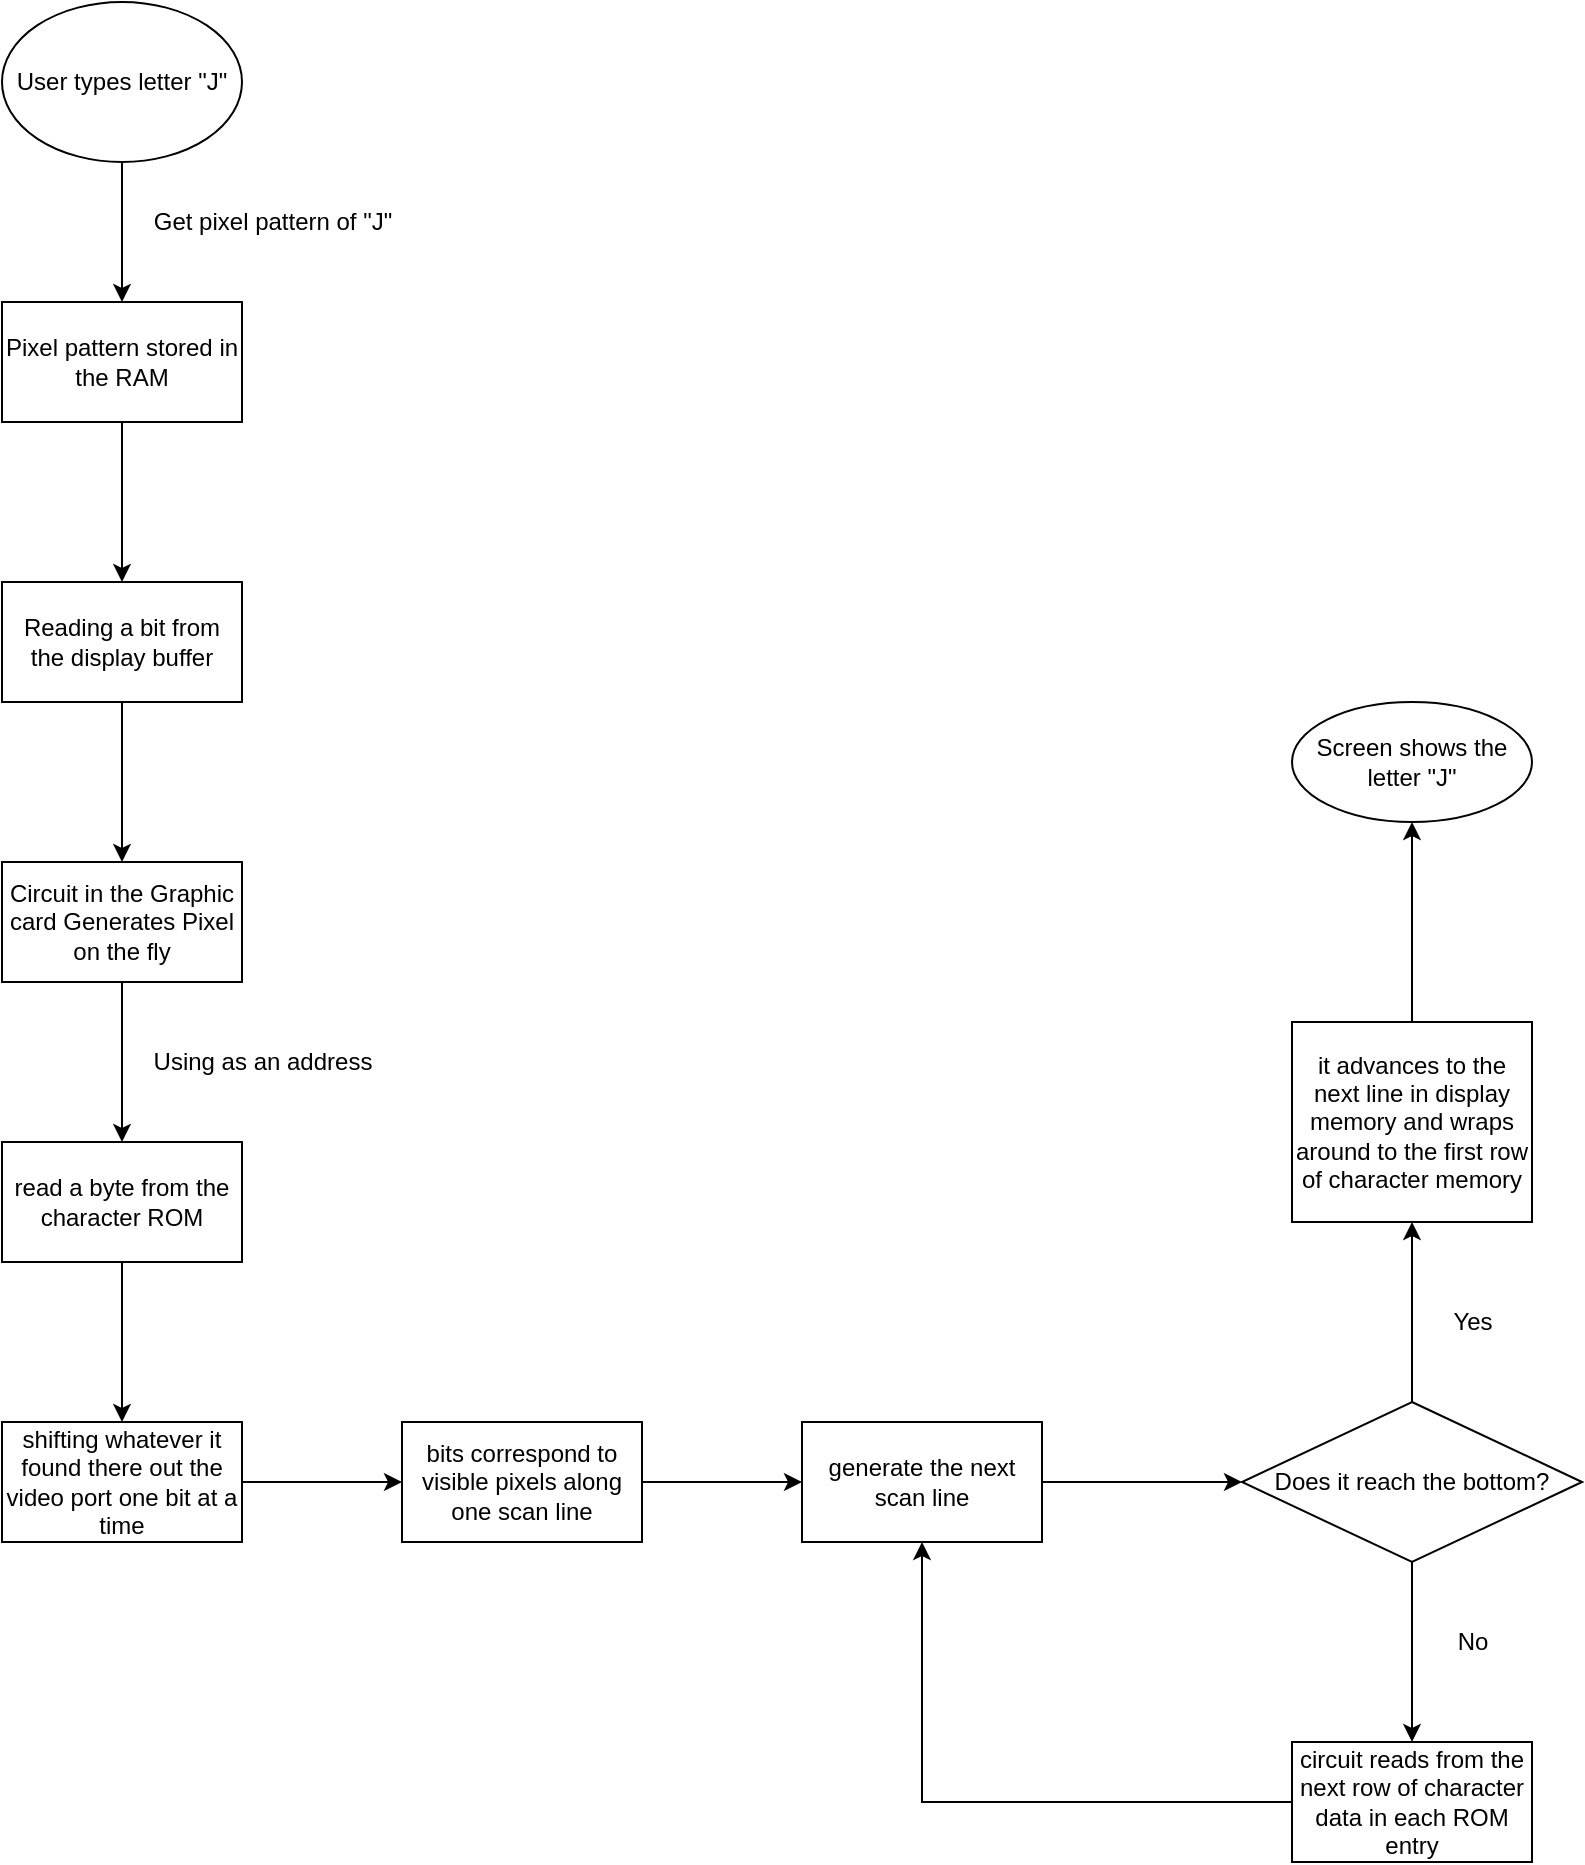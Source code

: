 <mxfile version="15.8.2" type="github">
  <diagram id="-QTi2SNFgNy57zV5H8LS" name="Page-1">
    <mxGraphModel dx="2199" dy="977" grid="1" gridSize="10" guides="1" tooltips="1" connect="1" arrows="1" fold="1" page="1" pageScale="1" pageWidth="827" pageHeight="1169" math="0" shadow="0">
      <root>
        <mxCell id="0" />
        <mxCell id="1" parent="0" />
        <mxCell id="wwAJJHtNGIa45hp7eqK--3" value="" style="edgeStyle=orthogonalEdgeStyle;rounded=0;orthogonalLoop=1;jettySize=auto;html=1;" edge="1" parent="1" source="wwAJJHtNGIa45hp7eqK--1" target="wwAJJHtNGIa45hp7eqK--2">
          <mxGeometry relative="1" as="geometry" />
        </mxCell>
        <mxCell id="wwAJJHtNGIa45hp7eqK--1" value="User types letter &quot;J&quot;" style="ellipse;whiteSpace=wrap;html=1;" vertex="1" parent="1">
          <mxGeometry x="130" y="20" width="120" height="80" as="geometry" />
        </mxCell>
        <mxCell id="wwAJJHtNGIa45hp7eqK--7" value="" style="edgeStyle=orthogonalEdgeStyle;rounded=0;orthogonalLoop=1;jettySize=auto;html=1;" edge="1" parent="1" source="wwAJJHtNGIa45hp7eqK--2" target="wwAJJHtNGIa45hp7eqK--6">
          <mxGeometry relative="1" as="geometry" />
        </mxCell>
        <mxCell id="wwAJJHtNGIa45hp7eqK--2" value="Pixel pattern stored in the RAM" style="whiteSpace=wrap;html=1;" vertex="1" parent="1">
          <mxGeometry x="130" y="170" width="120" height="60" as="geometry" />
        </mxCell>
        <mxCell id="wwAJJHtNGIa45hp7eqK--4" value="Get pixel pattern of &quot;J&quot;" style="text;html=1;align=center;verticalAlign=middle;resizable=0;points=[];autosize=1;strokeColor=none;fillColor=none;" vertex="1" parent="1">
          <mxGeometry x="200" y="120" width="130" height="20" as="geometry" />
        </mxCell>
        <mxCell id="wwAJJHtNGIa45hp7eqK--9" value="" style="edgeStyle=orthogonalEdgeStyle;rounded=0;orthogonalLoop=1;jettySize=auto;html=1;" edge="1" parent="1" source="wwAJJHtNGIa45hp7eqK--6" target="wwAJJHtNGIa45hp7eqK--8">
          <mxGeometry relative="1" as="geometry" />
        </mxCell>
        <mxCell id="wwAJJHtNGIa45hp7eqK--6" value="Reading a bit from the display buffer" style="whiteSpace=wrap;html=1;" vertex="1" parent="1">
          <mxGeometry x="130" y="310" width="120" height="60" as="geometry" />
        </mxCell>
        <mxCell id="wwAJJHtNGIa45hp7eqK--13" value="" style="edgeStyle=orthogonalEdgeStyle;rounded=0;orthogonalLoop=1;jettySize=auto;html=1;" edge="1" parent="1" source="wwAJJHtNGIa45hp7eqK--8" target="wwAJJHtNGIa45hp7eqK--12">
          <mxGeometry relative="1" as="geometry" />
        </mxCell>
        <mxCell id="wwAJJHtNGIa45hp7eqK--8" value="&lt;span&gt;Circuit in the Graphic card Generates Pixel on the fly&lt;/span&gt;" style="whiteSpace=wrap;html=1;" vertex="1" parent="1">
          <mxGeometry x="130" y="450" width="120" height="60" as="geometry" />
        </mxCell>
        <mxCell id="wwAJJHtNGIa45hp7eqK--11" value="Using as an address" style="text;html=1;align=center;verticalAlign=middle;resizable=0;points=[];autosize=1;strokeColor=none;fillColor=none;" vertex="1" parent="1">
          <mxGeometry x="200" y="540" width="120" height="20" as="geometry" />
        </mxCell>
        <mxCell id="wwAJJHtNGIa45hp7eqK--15" value="" style="edgeStyle=orthogonalEdgeStyle;rounded=0;orthogonalLoop=1;jettySize=auto;html=1;" edge="1" parent="1" source="wwAJJHtNGIa45hp7eqK--12" target="wwAJJHtNGIa45hp7eqK--14">
          <mxGeometry relative="1" as="geometry" />
        </mxCell>
        <mxCell id="wwAJJHtNGIa45hp7eqK--12" value="read a byte from the character ROM" style="whiteSpace=wrap;html=1;" vertex="1" parent="1">
          <mxGeometry x="130" y="590" width="120" height="60" as="geometry" />
        </mxCell>
        <mxCell id="wwAJJHtNGIa45hp7eqK--17" value="" style="edgeStyle=orthogonalEdgeStyle;rounded=0;orthogonalLoop=1;jettySize=auto;html=1;" edge="1" parent="1" source="wwAJJHtNGIa45hp7eqK--14" target="wwAJJHtNGIa45hp7eqK--16">
          <mxGeometry relative="1" as="geometry" />
        </mxCell>
        <mxCell id="wwAJJHtNGIa45hp7eqK--14" value="shifting whatever it found there out the video port one bit at a time" style="whiteSpace=wrap;html=1;" vertex="1" parent="1">
          <mxGeometry x="130" y="730" width="120" height="60" as="geometry" />
        </mxCell>
        <mxCell id="wwAJJHtNGIa45hp7eqK--26" value="" style="edgeStyle=orthogonalEdgeStyle;rounded=0;orthogonalLoop=1;jettySize=auto;html=1;" edge="1" parent="1" source="wwAJJHtNGIa45hp7eqK--16" target="wwAJJHtNGIa45hp7eqK--25">
          <mxGeometry relative="1" as="geometry" />
        </mxCell>
        <mxCell id="wwAJJHtNGIa45hp7eqK--16" value="bits correspond to visible pixels along one scan line" style="whiteSpace=wrap;html=1;" vertex="1" parent="1">
          <mxGeometry x="330" y="730" width="120" height="60" as="geometry" />
        </mxCell>
        <mxCell id="wwAJJHtNGIa45hp7eqK--28" value="" style="edgeStyle=orthogonalEdgeStyle;rounded=0;orthogonalLoop=1;jettySize=auto;html=1;" edge="1" parent="1" source="wwAJJHtNGIa45hp7eqK--25" target="wwAJJHtNGIa45hp7eqK--27">
          <mxGeometry relative="1" as="geometry" />
        </mxCell>
        <mxCell id="wwAJJHtNGIa45hp7eqK--25" value="generate the next scan line" style="whiteSpace=wrap;html=1;" vertex="1" parent="1">
          <mxGeometry x="530" y="730" width="120" height="60" as="geometry" />
        </mxCell>
        <mxCell id="wwAJJHtNGIa45hp7eqK--31" value="" style="edgeStyle=orthogonalEdgeStyle;rounded=0;orthogonalLoop=1;jettySize=auto;html=1;" edge="1" parent="1" source="wwAJJHtNGIa45hp7eqK--27" target="wwAJJHtNGIa45hp7eqK--30">
          <mxGeometry relative="1" as="geometry" />
        </mxCell>
        <mxCell id="wwAJJHtNGIa45hp7eqK--35" value="" style="edgeStyle=orthogonalEdgeStyle;rounded=0;orthogonalLoop=1;jettySize=auto;html=1;" edge="1" parent="1" source="wwAJJHtNGIa45hp7eqK--27" target="wwAJJHtNGIa45hp7eqK--34">
          <mxGeometry relative="1" as="geometry" />
        </mxCell>
        <mxCell id="wwAJJHtNGIa45hp7eqK--27" value="Does it reach the bottom?" style="rhombus;whiteSpace=wrap;html=1;" vertex="1" parent="1">
          <mxGeometry x="750" y="720" width="170" height="80" as="geometry" />
        </mxCell>
        <mxCell id="wwAJJHtNGIa45hp7eqK--33" style="edgeStyle=orthogonalEdgeStyle;rounded=0;orthogonalLoop=1;jettySize=auto;html=1;entryX=0.5;entryY=1;entryDx=0;entryDy=0;" edge="1" parent="1" source="wwAJJHtNGIa45hp7eqK--30" target="wwAJJHtNGIa45hp7eqK--25">
          <mxGeometry relative="1" as="geometry" />
        </mxCell>
        <mxCell id="wwAJJHtNGIa45hp7eqK--30" value="circuit reads from the next row of character data in each ROM entry" style="whiteSpace=wrap;html=1;" vertex="1" parent="1">
          <mxGeometry x="775" y="890" width="120" height="60" as="geometry" />
        </mxCell>
        <mxCell id="wwAJJHtNGIa45hp7eqK--32" value="No" style="text;html=1;align=center;verticalAlign=middle;resizable=0;points=[];autosize=1;strokeColor=none;fillColor=none;" vertex="1" parent="1">
          <mxGeometry x="850" y="830" width="30" height="20" as="geometry" />
        </mxCell>
        <mxCell id="wwAJJHtNGIa45hp7eqK--40" value="" style="edgeStyle=orthogonalEdgeStyle;rounded=0;orthogonalLoop=1;jettySize=auto;html=1;" edge="1" parent="1" source="wwAJJHtNGIa45hp7eqK--34" target="wwAJJHtNGIa45hp7eqK--39">
          <mxGeometry relative="1" as="geometry" />
        </mxCell>
        <mxCell id="wwAJJHtNGIa45hp7eqK--34" value="it advances to the next line in display memory and wraps around to the first row of character memory" style="whiteSpace=wrap;html=1;" vertex="1" parent="1">
          <mxGeometry x="775" y="530" width="120" height="100" as="geometry" />
        </mxCell>
        <mxCell id="wwAJJHtNGIa45hp7eqK--36" value="Yes&lt;br&gt;" style="text;html=1;align=center;verticalAlign=middle;resizable=0;points=[];autosize=1;strokeColor=none;fillColor=none;" vertex="1" parent="1">
          <mxGeometry x="845" y="670" width="40" height="20" as="geometry" />
        </mxCell>
        <mxCell id="wwAJJHtNGIa45hp7eqK--39" value="Screen shows the letter &quot;J&quot;" style="ellipse;whiteSpace=wrap;html=1;" vertex="1" parent="1">
          <mxGeometry x="775" y="370" width="120" height="60" as="geometry" />
        </mxCell>
      </root>
    </mxGraphModel>
  </diagram>
</mxfile>
